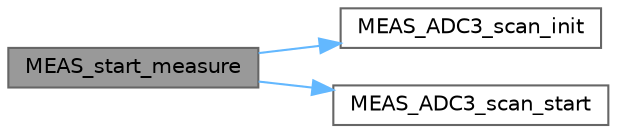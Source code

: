 digraph "MEAS_start_measure"
{
 // LATEX_PDF_SIZE
  bgcolor="transparent";
  edge [fontname=Helvetica,fontsize=10,labelfontname=Helvetica,labelfontsize=10];
  node [fontname=Helvetica,fontsize=10,shape=box,height=0.2,width=0.4];
  rankdir="LR";
  Node1 [id="Node000001",label="MEAS_start_measure",height=0.2,width=0.4,color="gray40", fillcolor="grey60", style="filled", fontcolor="black",tooltip="Start the measurement by initialising the ADC, timer and DMA, it then starts the measurement and wait..."];
  Node1 -> Node2 [id="edge1_Node000001_Node000002",color="steelblue1",style="solid",tooltip=" "];
  Node2 [id="Node000002",label="MEAS_ADC3_scan_init",height=0.2,width=0.4,color="grey40", fillcolor="white", style="filled",URL="$measuring_8c.html#a550d69c255df67bab7703cc36a7ee308",tooltip="Initialize ADC, timer and DMA for sequential acquisition = scan mode."];
  Node1 -> Node3 [id="edge2_Node000001_Node000003",color="steelblue1",style="solid",tooltip=" "];
  Node3 [id="Node000003",label="MEAS_ADC3_scan_start",height=0.2,width=0.4,color="grey40", fillcolor="white", style="filled",URL="$measuring_8c.html#a09580c3436438e5feb38330bdbf7062b",tooltip="Start DMA, ADC and timer."];
}
